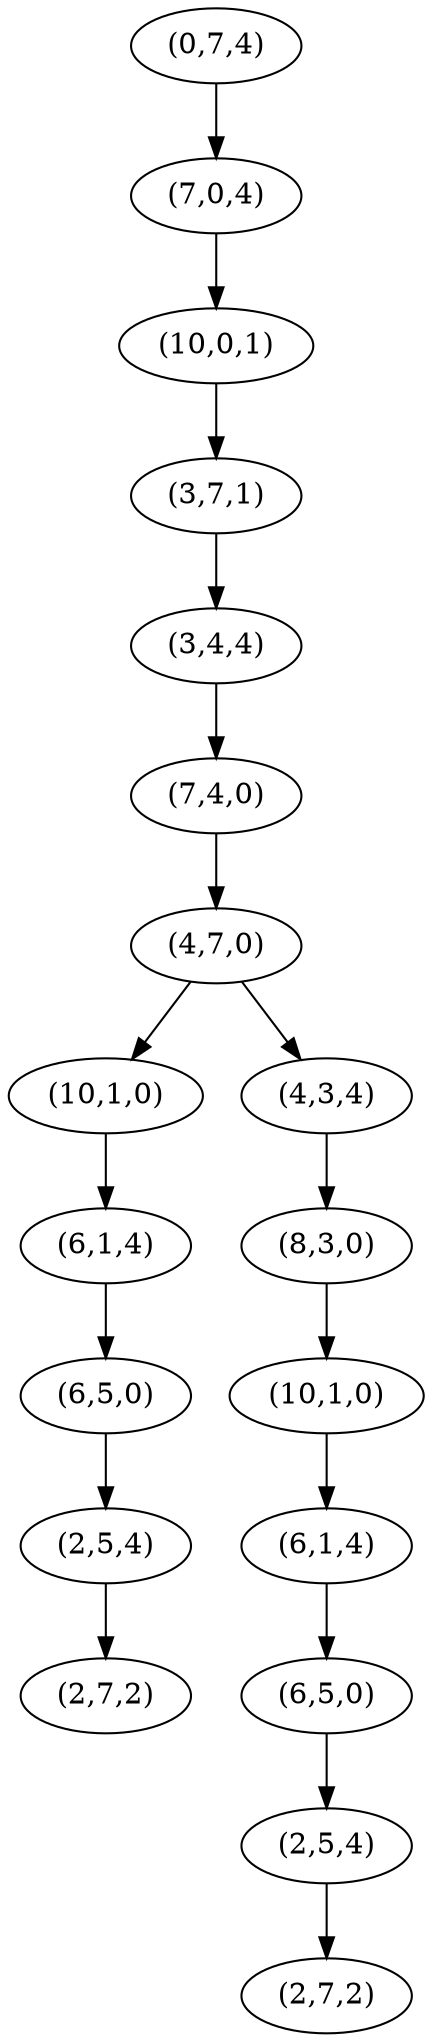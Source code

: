 digraph dfs {
0[label="(0,7,4)"];
1[label="(7,0,4)"];
2[label="(10,0,1)"];
3[label="(3,7,1)"];
4[label="(3,4,4)"];
5[label="(7,4,0)"];
6[label="(4,7,0)"];
7[label="(10,1,0)"];
8[label="(6,1,4)"];
9[label="(6,5,0)"];
10[label="(2,5,4)"];
11[label="(2,7,2)"];

12[label="(4,3,4)"];
13[label="(8,3,0)"];
14[label="(10,1,0)"];
15[label="(6,1,4)"];
16[label="(6,5,0)"];
17[label="(2,5,4)"];
18[label="(2,7,2)"];

0 -> 1;
1 -> 2;
2 -> 3;
3 -> 4;
4 -> 5;
5 -> 6;
6 -> 7;
7 -> 8;
8 -> 9;
9 -> 10;
10 -> 11;
6-> 12;
12->13;
13->14;
14->15;
15->16;
16->17;
17->18;
}